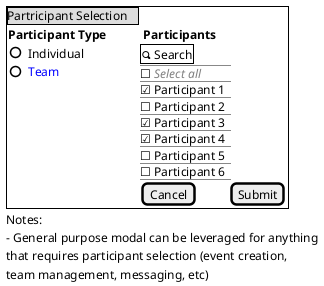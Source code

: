 @startsalt
{
{+
    {* Partricipant Selection}
{        <b>Participant Type
          ( ) Individual
         ( ) <color:blue>Team
}|
{<b> Participants</b>   
{+ <&magnifying-glass> Search   }
       {T-
        ☐ <i><color:gray>Select all
        ☑ Participant 1 
        ☐ Participant 2 
        ☑ Participant 3 
        ☑ Participant 4 
        ☐ Participant 5 
        ☐ Participant 6 
       }
[Cancel]| [Submit]
}
 
}
Notes:
- General purpose modal can be leveraged for anything 
that requires participant selection (event creation, 
team management, messaging, etc)
}
@endsalt
